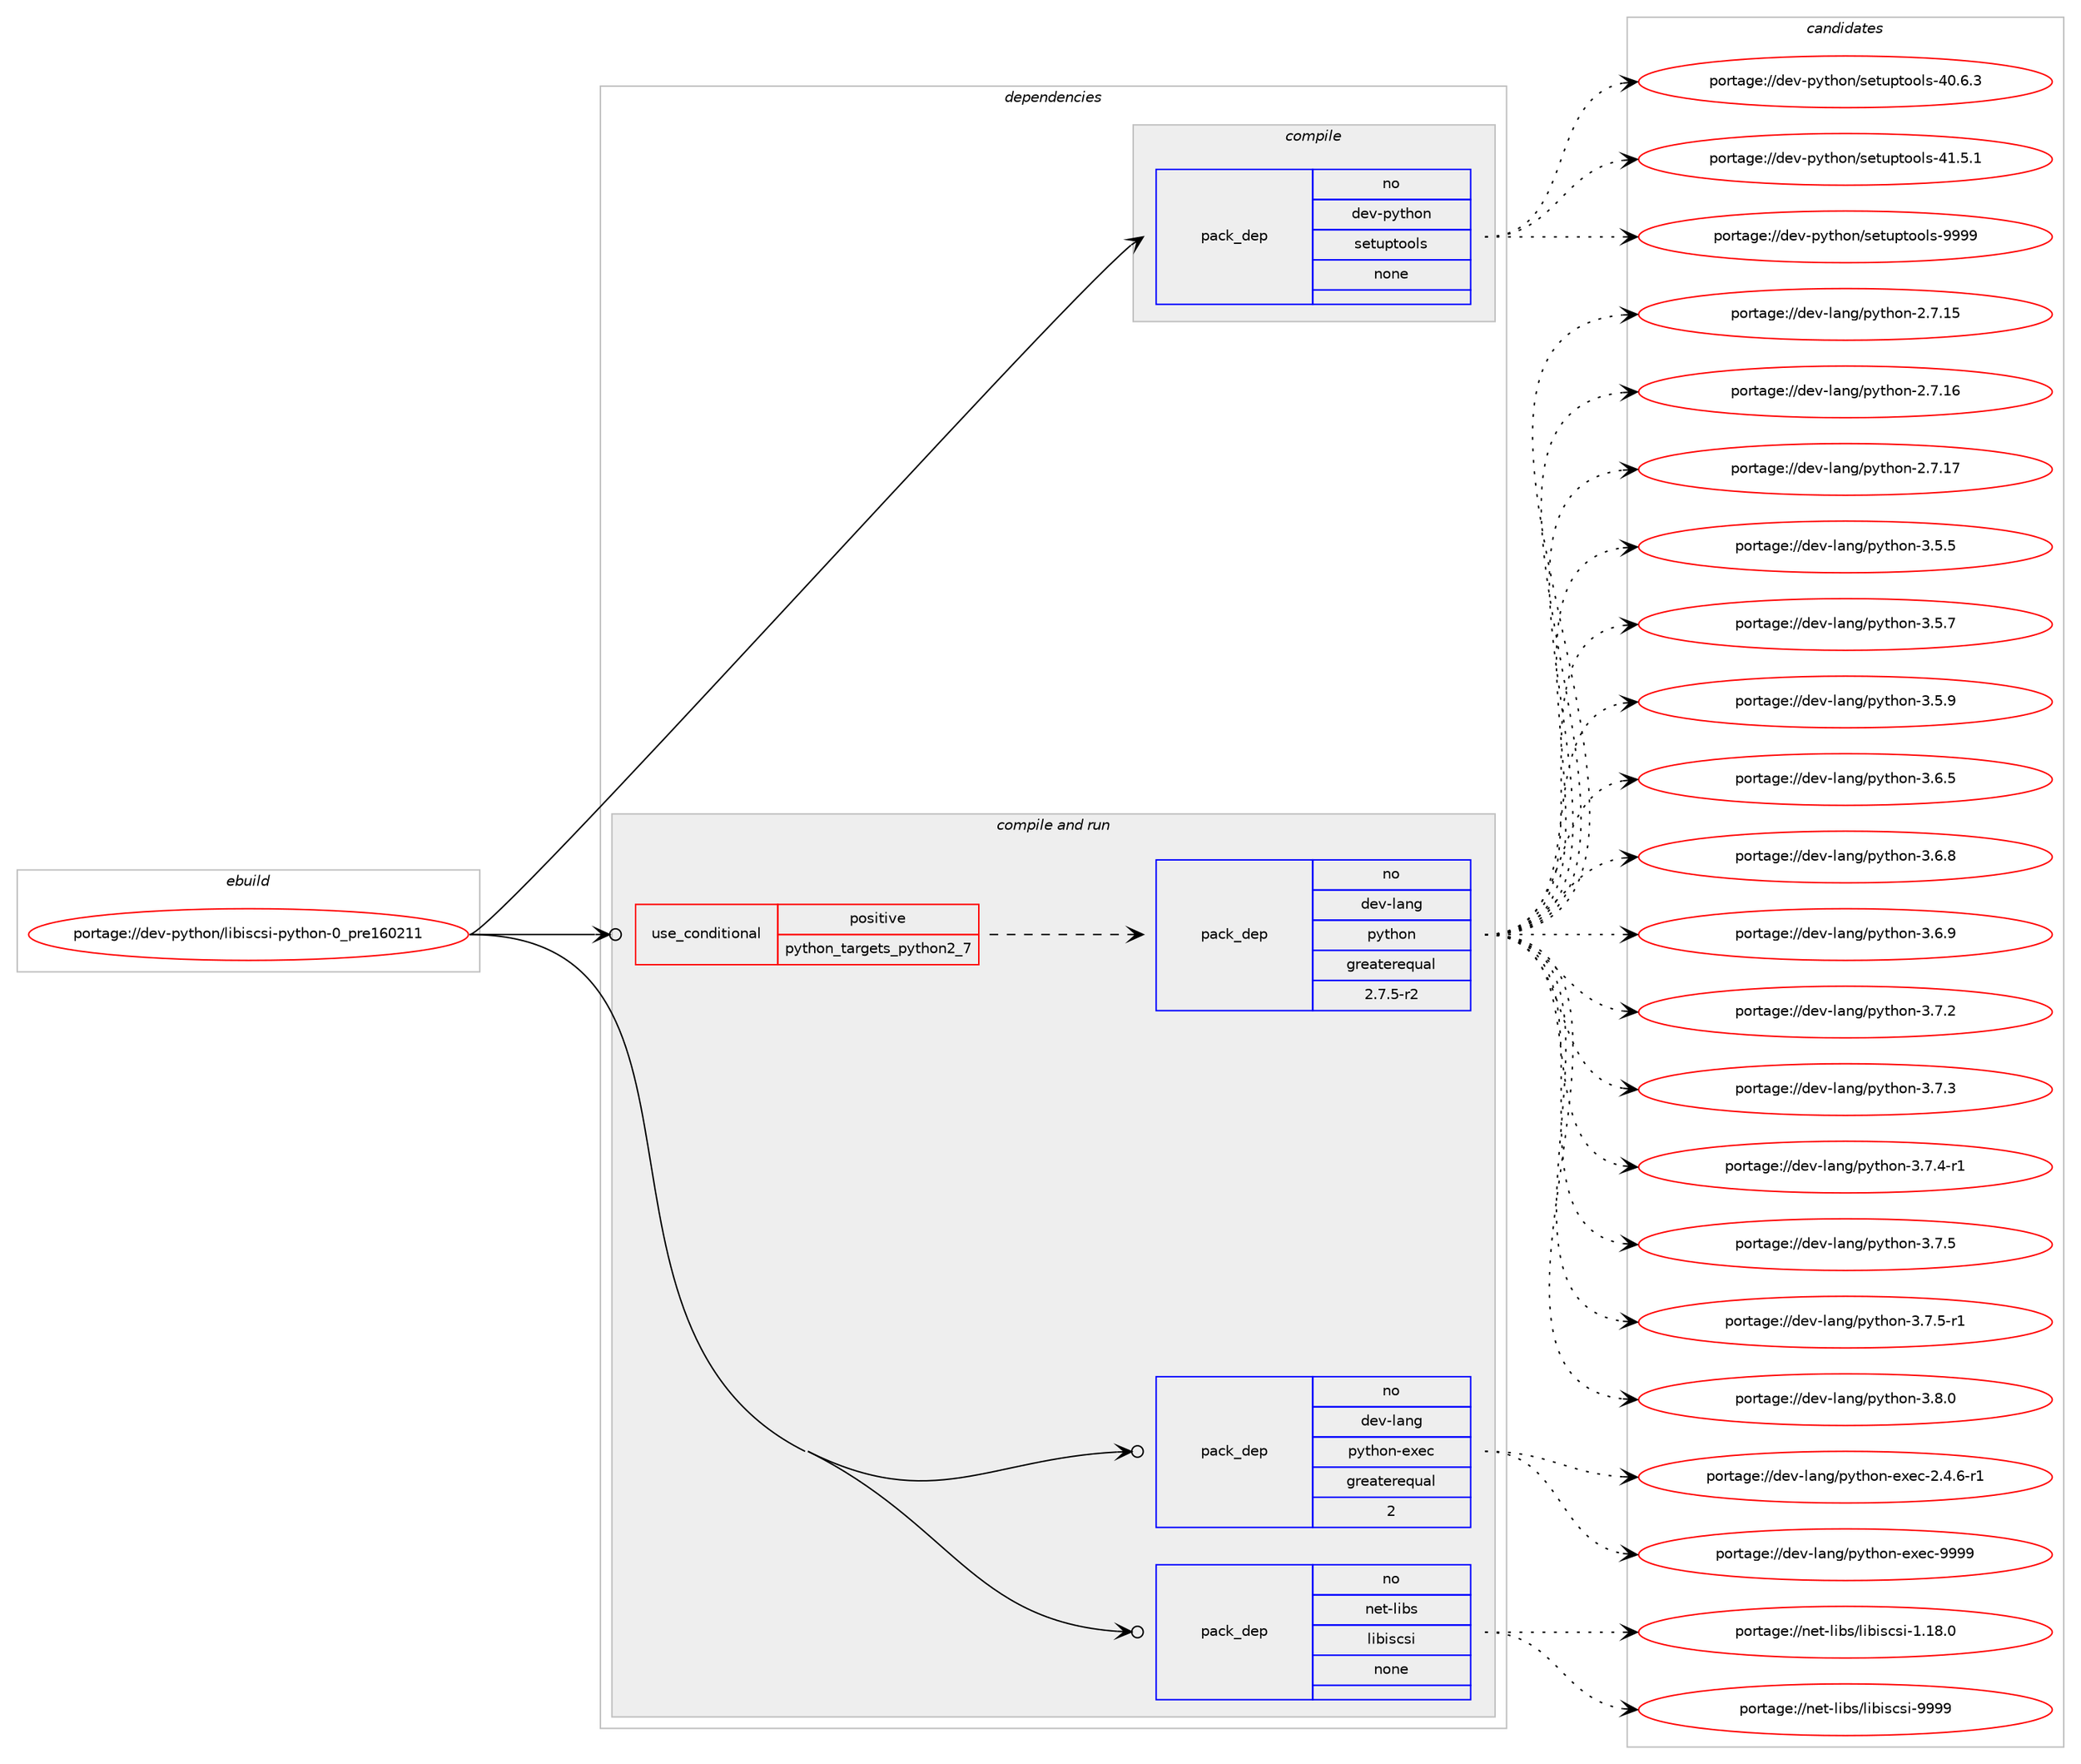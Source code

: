 digraph prolog {

# *************
# Graph options
# *************

newrank=true;
concentrate=true;
compound=true;
graph [rankdir=LR,fontname=Helvetica,fontsize=10,ranksep=1.5];#, ranksep=2.5, nodesep=0.2];
edge  [arrowhead=vee];
node  [fontname=Helvetica,fontsize=10];

# **********
# The ebuild
# **********

subgraph cluster_leftcol {
color=gray;
rank=same;
label=<<i>ebuild</i>>;
id [label="portage://dev-python/libiscsi-python-0_pre160211", color=red, width=4, href="../dev-python/libiscsi-python-0_pre160211.svg"];
}

# ****************
# The dependencies
# ****************

subgraph cluster_midcol {
color=gray;
label=<<i>dependencies</i>>;
subgraph cluster_compile {
fillcolor="#eeeeee";
style=filled;
label=<<i>compile</i>>;
subgraph pack113211 {
dependency147725 [label=<<TABLE BORDER="0" CELLBORDER="1" CELLSPACING="0" CELLPADDING="4" WIDTH="220"><TR><TD ROWSPAN="6" CELLPADDING="30">pack_dep</TD></TR><TR><TD WIDTH="110">no</TD></TR><TR><TD>dev-python</TD></TR><TR><TD>setuptools</TD></TR><TR><TD>none</TD></TR><TR><TD></TD></TR></TABLE>>, shape=none, color=blue];
}
id:e -> dependency147725:w [weight=20,style="solid",arrowhead="vee"];
}
subgraph cluster_compileandrun {
fillcolor="#eeeeee";
style=filled;
label=<<i>compile and run</i>>;
subgraph cond31189 {
dependency147726 [label=<<TABLE BORDER="0" CELLBORDER="1" CELLSPACING="0" CELLPADDING="4"><TR><TD ROWSPAN="3" CELLPADDING="10">use_conditional</TD></TR><TR><TD>positive</TD></TR><TR><TD>python_targets_python2_7</TD></TR></TABLE>>, shape=none, color=red];
subgraph pack113212 {
dependency147727 [label=<<TABLE BORDER="0" CELLBORDER="1" CELLSPACING="0" CELLPADDING="4" WIDTH="220"><TR><TD ROWSPAN="6" CELLPADDING="30">pack_dep</TD></TR><TR><TD WIDTH="110">no</TD></TR><TR><TD>dev-lang</TD></TR><TR><TD>python</TD></TR><TR><TD>greaterequal</TD></TR><TR><TD>2.7.5-r2</TD></TR></TABLE>>, shape=none, color=blue];
}
dependency147726:e -> dependency147727:w [weight=20,style="dashed",arrowhead="vee"];
}
id:e -> dependency147726:w [weight=20,style="solid",arrowhead="odotvee"];
subgraph pack113213 {
dependency147728 [label=<<TABLE BORDER="0" CELLBORDER="1" CELLSPACING="0" CELLPADDING="4" WIDTH="220"><TR><TD ROWSPAN="6" CELLPADDING="30">pack_dep</TD></TR><TR><TD WIDTH="110">no</TD></TR><TR><TD>dev-lang</TD></TR><TR><TD>python-exec</TD></TR><TR><TD>greaterequal</TD></TR><TR><TD>2</TD></TR></TABLE>>, shape=none, color=blue];
}
id:e -> dependency147728:w [weight=20,style="solid",arrowhead="odotvee"];
subgraph pack113214 {
dependency147729 [label=<<TABLE BORDER="0" CELLBORDER="1" CELLSPACING="0" CELLPADDING="4" WIDTH="220"><TR><TD ROWSPAN="6" CELLPADDING="30">pack_dep</TD></TR><TR><TD WIDTH="110">no</TD></TR><TR><TD>net-libs</TD></TR><TR><TD>libiscsi</TD></TR><TR><TD>none</TD></TR><TR><TD></TD></TR></TABLE>>, shape=none, color=blue];
}
id:e -> dependency147729:w [weight=20,style="solid",arrowhead="odotvee"];
}
subgraph cluster_run {
fillcolor="#eeeeee";
style=filled;
label=<<i>run</i>>;
}
}

# **************
# The candidates
# **************

subgraph cluster_choices {
rank=same;
color=gray;
label=<<i>candidates</i>>;

subgraph choice113211 {
color=black;
nodesep=1;
choiceportage100101118451121211161041111104711510111611711211611111110811545524846544651 [label="portage://dev-python/setuptools-40.6.3", color=red, width=4,href="../dev-python/setuptools-40.6.3.svg"];
choiceportage100101118451121211161041111104711510111611711211611111110811545524946534649 [label="portage://dev-python/setuptools-41.5.1", color=red, width=4,href="../dev-python/setuptools-41.5.1.svg"];
choiceportage10010111845112121116104111110471151011161171121161111111081154557575757 [label="portage://dev-python/setuptools-9999", color=red, width=4,href="../dev-python/setuptools-9999.svg"];
dependency147725:e -> choiceportage100101118451121211161041111104711510111611711211611111110811545524846544651:w [style=dotted,weight="100"];
dependency147725:e -> choiceportage100101118451121211161041111104711510111611711211611111110811545524946534649:w [style=dotted,weight="100"];
dependency147725:e -> choiceportage10010111845112121116104111110471151011161171121161111111081154557575757:w [style=dotted,weight="100"];
}
subgraph choice113212 {
color=black;
nodesep=1;
choiceportage10010111845108971101034711212111610411111045504655464953 [label="portage://dev-lang/python-2.7.15", color=red, width=4,href="../dev-lang/python-2.7.15.svg"];
choiceportage10010111845108971101034711212111610411111045504655464954 [label="portage://dev-lang/python-2.7.16", color=red, width=4,href="../dev-lang/python-2.7.16.svg"];
choiceportage10010111845108971101034711212111610411111045504655464955 [label="portage://dev-lang/python-2.7.17", color=red, width=4,href="../dev-lang/python-2.7.17.svg"];
choiceportage100101118451089711010347112121116104111110455146534653 [label="portage://dev-lang/python-3.5.5", color=red, width=4,href="../dev-lang/python-3.5.5.svg"];
choiceportage100101118451089711010347112121116104111110455146534655 [label="portage://dev-lang/python-3.5.7", color=red, width=4,href="../dev-lang/python-3.5.7.svg"];
choiceportage100101118451089711010347112121116104111110455146534657 [label="portage://dev-lang/python-3.5.9", color=red, width=4,href="../dev-lang/python-3.5.9.svg"];
choiceportage100101118451089711010347112121116104111110455146544653 [label="portage://dev-lang/python-3.6.5", color=red, width=4,href="../dev-lang/python-3.6.5.svg"];
choiceportage100101118451089711010347112121116104111110455146544656 [label="portage://dev-lang/python-3.6.8", color=red, width=4,href="../dev-lang/python-3.6.8.svg"];
choiceportage100101118451089711010347112121116104111110455146544657 [label="portage://dev-lang/python-3.6.9", color=red, width=4,href="../dev-lang/python-3.6.9.svg"];
choiceportage100101118451089711010347112121116104111110455146554650 [label="portage://dev-lang/python-3.7.2", color=red, width=4,href="../dev-lang/python-3.7.2.svg"];
choiceportage100101118451089711010347112121116104111110455146554651 [label="portage://dev-lang/python-3.7.3", color=red, width=4,href="../dev-lang/python-3.7.3.svg"];
choiceportage1001011184510897110103471121211161041111104551465546524511449 [label="portage://dev-lang/python-3.7.4-r1", color=red, width=4,href="../dev-lang/python-3.7.4-r1.svg"];
choiceportage100101118451089711010347112121116104111110455146554653 [label="portage://dev-lang/python-3.7.5", color=red, width=4,href="../dev-lang/python-3.7.5.svg"];
choiceportage1001011184510897110103471121211161041111104551465546534511449 [label="portage://dev-lang/python-3.7.5-r1", color=red, width=4,href="../dev-lang/python-3.7.5-r1.svg"];
choiceportage100101118451089711010347112121116104111110455146564648 [label="portage://dev-lang/python-3.8.0", color=red, width=4,href="../dev-lang/python-3.8.0.svg"];
dependency147727:e -> choiceportage10010111845108971101034711212111610411111045504655464953:w [style=dotted,weight="100"];
dependency147727:e -> choiceportage10010111845108971101034711212111610411111045504655464954:w [style=dotted,weight="100"];
dependency147727:e -> choiceportage10010111845108971101034711212111610411111045504655464955:w [style=dotted,weight="100"];
dependency147727:e -> choiceportage100101118451089711010347112121116104111110455146534653:w [style=dotted,weight="100"];
dependency147727:e -> choiceportage100101118451089711010347112121116104111110455146534655:w [style=dotted,weight="100"];
dependency147727:e -> choiceportage100101118451089711010347112121116104111110455146534657:w [style=dotted,weight="100"];
dependency147727:e -> choiceportage100101118451089711010347112121116104111110455146544653:w [style=dotted,weight="100"];
dependency147727:e -> choiceportage100101118451089711010347112121116104111110455146544656:w [style=dotted,weight="100"];
dependency147727:e -> choiceportage100101118451089711010347112121116104111110455146544657:w [style=dotted,weight="100"];
dependency147727:e -> choiceportage100101118451089711010347112121116104111110455146554650:w [style=dotted,weight="100"];
dependency147727:e -> choiceportage100101118451089711010347112121116104111110455146554651:w [style=dotted,weight="100"];
dependency147727:e -> choiceportage1001011184510897110103471121211161041111104551465546524511449:w [style=dotted,weight="100"];
dependency147727:e -> choiceportage100101118451089711010347112121116104111110455146554653:w [style=dotted,weight="100"];
dependency147727:e -> choiceportage1001011184510897110103471121211161041111104551465546534511449:w [style=dotted,weight="100"];
dependency147727:e -> choiceportage100101118451089711010347112121116104111110455146564648:w [style=dotted,weight="100"];
}
subgraph choice113213 {
color=black;
nodesep=1;
choiceportage10010111845108971101034711212111610411111045101120101994550465246544511449 [label="portage://dev-lang/python-exec-2.4.6-r1", color=red, width=4,href="../dev-lang/python-exec-2.4.6-r1.svg"];
choiceportage10010111845108971101034711212111610411111045101120101994557575757 [label="portage://dev-lang/python-exec-9999", color=red, width=4,href="../dev-lang/python-exec-9999.svg"];
dependency147728:e -> choiceportage10010111845108971101034711212111610411111045101120101994550465246544511449:w [style=dotted,weight="100"];
dependency147728:e -> choiceportage10010111845108971101034711212111610411111045101120101994557575757:w [style=dotted,weight="100"];
}
subgraph choice113214 {
color=black;
nodesep=1;
choiceportage110101116451081059811547108105981051159911510545494649564648 [label="portage://net-libs/libiscsi-1.18.0", color=red, width=4,href="../net-libs/libiscsi-1.18.0.svg"];
choiceportage11010111645108105981154710810598105115991151054557575757 [label="portage://net-libs/libiscsi-9999", color=red, width=4,href="../net-libs/libiscsi-9999.svg"];
dependency147729:e -> choiceportage110101116451081059811547108105981051159911510545494649564648:w [style=dotted,weight="100"];
dependency147729:e -> choiceportage11010111645108105981154710810598105115991151054557575757:w [style=dotted,weight="100"];
}
}

}
